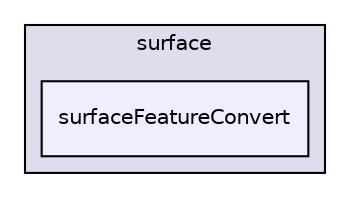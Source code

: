 digraph "applications/utilities/surface/surfaceFeatureConvert" {
  bgcolor=transparent;
  compound=true
  node [ fontsize="10", fontname="Helvetica"];
  edge [ labelfontsize="10", labelfontname="Helvetica"];
  subgraph clusterdir_f17de662d5fa06afbf0442aecb6ca0a0 {
    graph [ bgcolor="#ddddee", pencolor="black", label="surface" fontname="Helvetica", fontsize="10", URL="dir_f17de662d5fa06afbf0442aecb6ca0a0.html"]
  dir_2dfb15651cbcd214f46dc5ecca5bd83c [shape=box, label="surfaceFeatureConvert", style="filled", fillcolor="#eeeeff", pencolor="black", URL="dir_2dfb15651cbcd214f46dc5ecca5bd83c.html"];
  }
}
